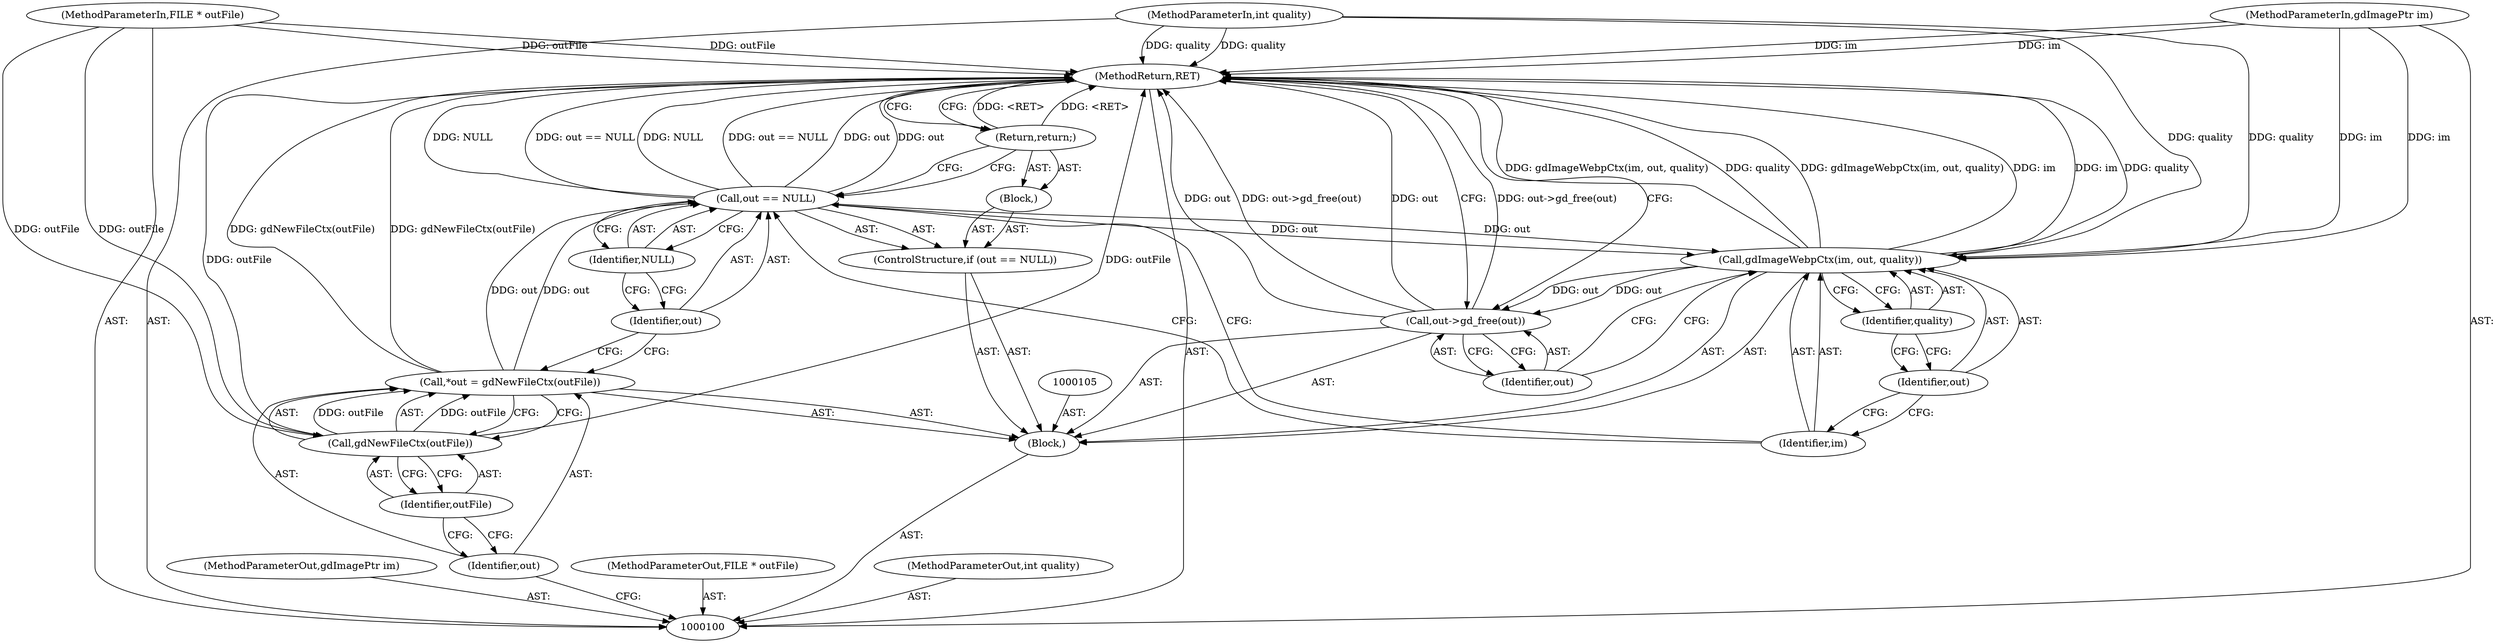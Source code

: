 digraph "1_libgd_a49feeae76d41959d85ee733925a4cf40bac61b2_1" {
"1000122" [label="(MethodReturn,RET)"];
"1000101" [label="(MethodParameterIn,gdImagePtr im)"];
"1000154" [label="(MethodParameterOut,gdImagePtr im)"];
"1000102" [label="(MethodParameterIn,FILE * outFile)"];
"1000155" [label="(MethodParameterOut,FILE * outFile)"];
"1000103" [label="(MethodParameterIn,int quality)"];
"1000156" [label="(MethodParameterOut,int quality)"];
"1000104" [label="(Block,)"];
"1000107" [label="(Identifier,out)"];
"1000108" [label="(Call,gdNewFileCtx(outFile))"];
"1000109" [label="(Identifier,outFile)"];
"1000106" [label="(Call,*out = gdNewFileCtx(outFile))"];
"1000113" [label="(Identifier,NULL)"];
"1000114" [label="(Block,)"];
"1000110" [label="(ControlStructure,if (out == NULL))"];
"1000111" [label="(Call,out == NULL)"];
"1000112" [label="(Identifier,out)"];
"1000115" [label="(Return,return;)"];
"1000116" [label="(Call,gdImageWebpCtx(im, out, quality))"];
"1000117" [label="(Identifier,im)"];
"1000118" [label="(Identifier,out)"];
"1000119" [label="(Identifier,quality)"];
"1000121" [label="(Identifier,out)"];
"1000120" [label="(Call,out->gd_free(out))"];
"1000122" -> "1000100"  [label="AST: "];
"1000122" -> "1000115"  [label="CFG: "];
"1000122" -> "1000120"  [label="CFG: "];
"1000116" -> "1000122"  [label="DDG: im"];
"1000116" -> "1000122"  [label="DDG: quality"];
"1000116" -> "1000122"  [label="DDG: gdImageWebpCtx(im, out, quality)"];
"1000106" -> "1000122"  [label="DDG: gdNewFileCtx(outFile)"];
"1000103" -> "1000122"  [label="DDG: quality"];
"1000120" -> "1000122"  [label="DDG: out"];
"1000120" -> "1000122"  [label="DDG: out->gd_free(out)"];
"1000102" -> "1000122"  [label="DDG: outFile"];
"1000111" -> "1000122"  [label="DDG: out"];
"1000111" -> "1000122"  [label="DDG: NULL"];
"1000111" -> "1000122"  [label="DDG: out == NULL"];
"1000101" -> "1000122"  [label="DDG: im"];
"1000108" -> "1000122"  [label="DDG: outFile"];
"1000115" -> "1000122"  [label="DDG: <RET>"];
"1000101" -> "1000100"  [label="AST: "];
"1000101" -> "1000122"  [label="DDG: im"];
"1000101" -> "1000116"  [label="DDG: im"];
"1000154" -> "1000100"  [label="AST: "];
"1000102" -> "1000100"  [label="AST: "];
"1000102" -> "1000122"  [label="DDG: outFile"];
"1000102" -> "1000108"  [label="DDG: outFile"];
"1000155" -> "1000100"  [label="AST: "];
"1000103" -> "1000100"  [label="AST: "];
"1000103" -> "1000122"  [label="DDG: quality"];
"1000103" -> "1000116"  [label="DDG: quality"];
"1000156" -> "1000100"  [label="AST: "];
"1000104" -> "1000100"  [label="AST: "];
"1000105" -> "1000104"  [label="AST: "];
"1000106" -> "1000104"  [label="AST: "];
"1000110" -> "1000104"  [label="AST: "];
"1000116" -> "1000104"  [label="AST: "];
"1000120" -> "1000104"  [label="AST: "];
"1000107" -> "1000106"  [label="AST: "];
"1000107" -> "1000100"  [label="CFG: "];
"1000109" -> "1000107"  [label="CFG: "];
"1000108" -> "1000106"  [label="AST: "];
"1000108" -> "1000109"  [label="CFG: "];
"1000109" -> "1000108"  [label="AST: "];
"1000106" -> "1000108"  [label="CFG: "];
"1000108" -> "1000122"  [label="DDG: outFile"];
"1000108" -> "1000106"  [label="DDG: outFile"];
"1000102" -> "1000108"  [label="DDG: outFile"];
"1000109" -> "1000108"  [label="AST: "];
"1000109" -> "1000107"  [label="CFG: "];
"1000108" -> "1000109"  [label="CFG: "];
"1000106" -> "1000104"  [label="AST: "];
"1000106" -> "1000108"  [label="CFG: "];
"1000107" -> "1000106"  [label="AST: "];
"1000108" -> "1000106"  [label="AST: "];
"1000112" -> "1000106"  [label="CFG: "];
"1000106" -> "1000122"  [label="DDG: gdNewFileCtx(outFile)"];
"1000108" -> "1000106"  [label="DDG: outFile"];
"1000106" -> "1000111"  [label="DDG: out"];
"1000113" -> "1000111"  [label="AST: "];
"1000113" -> "1000112"  [label="CFG: "];
"1000111" -> "1000113"  [label="CFG: "];
"1000114" -> "1000110"  [label="AST: "];
"1000115" -> "1000114"  [label="AST: "];
"1000110" -> "1000104"  [label="AST: "];
"1000111" -> "1000110"  [label="AST: "];
"1000114" -> "1000110"  [label="AST: "];
"1000111" -> "1000110"  [label="AST: "];
"1000111" -> "1000113"  [label="CFG: "];
"1000112" -> "1000111"  [label="AST: "];
"1000113" -> "1000111"  [label="AST: "];
"1000115" -> "1000111"  [label="CFG: "];
"1000117" -> "1000111"  [label="CFG: "];
"1000111" -> "1000122"  [label="DDG: out"];
"1000111" -> "1000122"  [label="DDG: NULL"];
"1000111" -> "1000122"  [label="DDG: out == NULL"];
"1000106" -> "1000111"  [label="DDG: out"];
"1000111" -> "1000116"  [label="DDG: out"];
"1000112" -> "1000111"  [label="AST: "];
"1000112" -> "1000106"  [label="CFG: "];
"1000113" -> "1000112"  [label="CFG: "];
"1000115" -> "1000114"  [label="AST: "];
"1000115" -> "1000111"  [label="CFG: "];
"1000122" -> "1000115"  [label="CFG: "];
"1000115" -> "1000122"  [label="DDG: <RET>"];
"1000116" -> "1000104"  [label="AST: "];
"1000116" -> "1000119"  [label="CFG: "];
"1000117" -> "1000116"  [label="AST: "];
"1000118" -> "1000116"  [label="AST: "];
"1000119" -> "1000116"  [label="AST: "];
"1000121" -> "1000116"  [label="CFG: "];
"1000116" -> "1000122"  [label="DDG: im"];
"1000116" -> "1000122"  [label="DDG: quality"];
"1000116" -> "1000122"  [label="DDG: gdImageWebpCtx(im, out, quality)"];
"1000101" -> "1000116"  [label="DDG: im"];
"1000111" -> "1000116"  [label="DDG: out"];
"1000103" -> "1000116"  [label="DDG: quality"];
"1000116" -> "1000120"  [label="DDG: out"];
"1000117" -> "1000116"  [label="AST: "];
"1000117" -> "1000111"  [label="CFG: "];
"1000118" -> "1000117"  [label="CFG: "];
"1000118" -> "1000116"  [label="AST: "];
"1000118" -> "1000117"  [label="CFG: "];
"1000119" -> "1000118"  [label="CFG: "];
"1000119" -> "1000116"  [label="AST: "];
"1000119" -> "1000118"  [label="CFG: "];
"1000116" -> "1000119"  [label="CFG: "];
"1000121" -> "1000120"  [label="AST: "];
"1000121" -> "1000116"  [label="CFG: "];
"1000120" -> "1000121"  [label="CFG: "];
"1000120" -> "1000104"  [label="AST: "];
"1000120" -> "1000121"  [label="CFG: "];
"1000121" -> "1000120"  [label="AST: "];
"1000122" -> "1000120"  [label="CFG: "];
"1000120" -> "1000122"  [label="DDG: out"];
"1000120" -> "1000122"  [label="DDG: out->gd_free(out)"];
"1000116" -> "1000120"  [label="DDG: out"];
}
